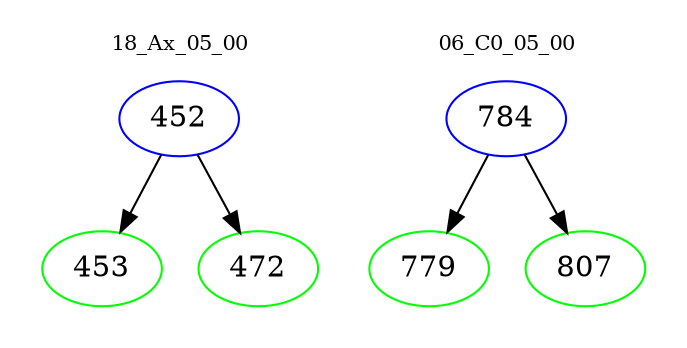 digraph{
subgraph cluster_0 {
color = white
label = "18_Ax_05_00";
fontsize=10;
T0_452 [label="452", color="blue"]
T0_452 -> T0_453 [color="black"]
T0_453 [label="453", color="green"]
T0_452 -> T0_472 [color="black"]
T0_472 [label="472", color="green"]
}
subgraph cluster_1 {
color = white
label = "06_C0_05_00";
fontsize=10;
T1_784 [label="784", color="blue"]
T1_784 -> T1_779 [color="black"]
T1_779 [label="779", color="green"]
T1_784 -> T1_807 [color="black"]
T1_807 [label="807", color="green"]
}
}
